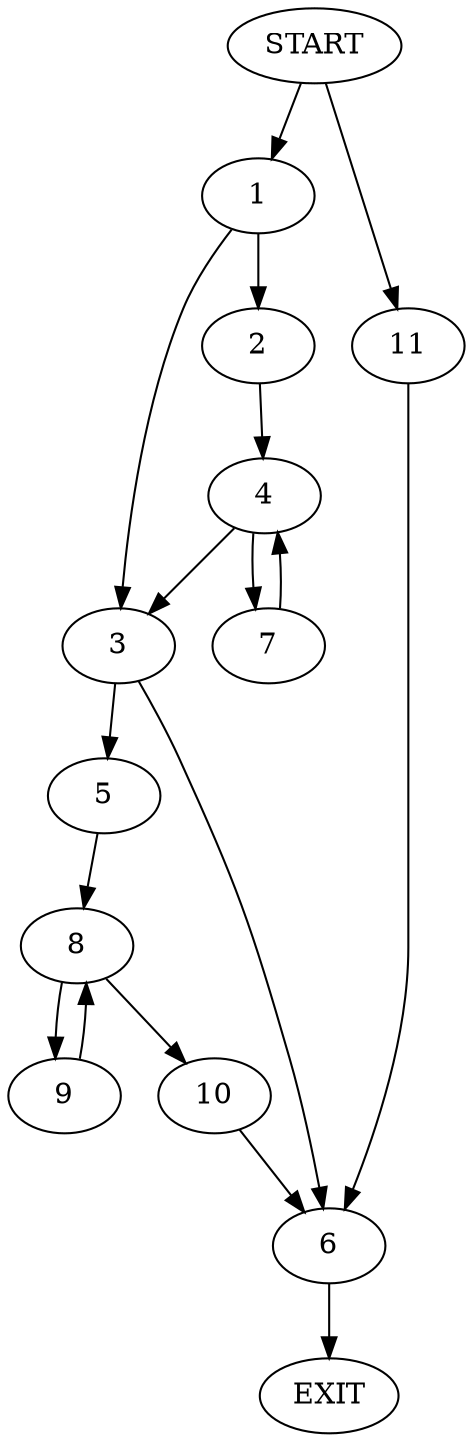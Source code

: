digraph {
0 [label="START"]
12 [label="EXIT"]
0 -> 1
1 -> 2
1 -> 3
2 -> 4
3 -> 5
3 -> 6
4 -> 7
4 -> 3
7 -> 4
5 -> 8
6 -> 12
8 -> 9
8 -> 10
9 -> 8
10 -> 6
0 -> 11
11 -> 6
}
